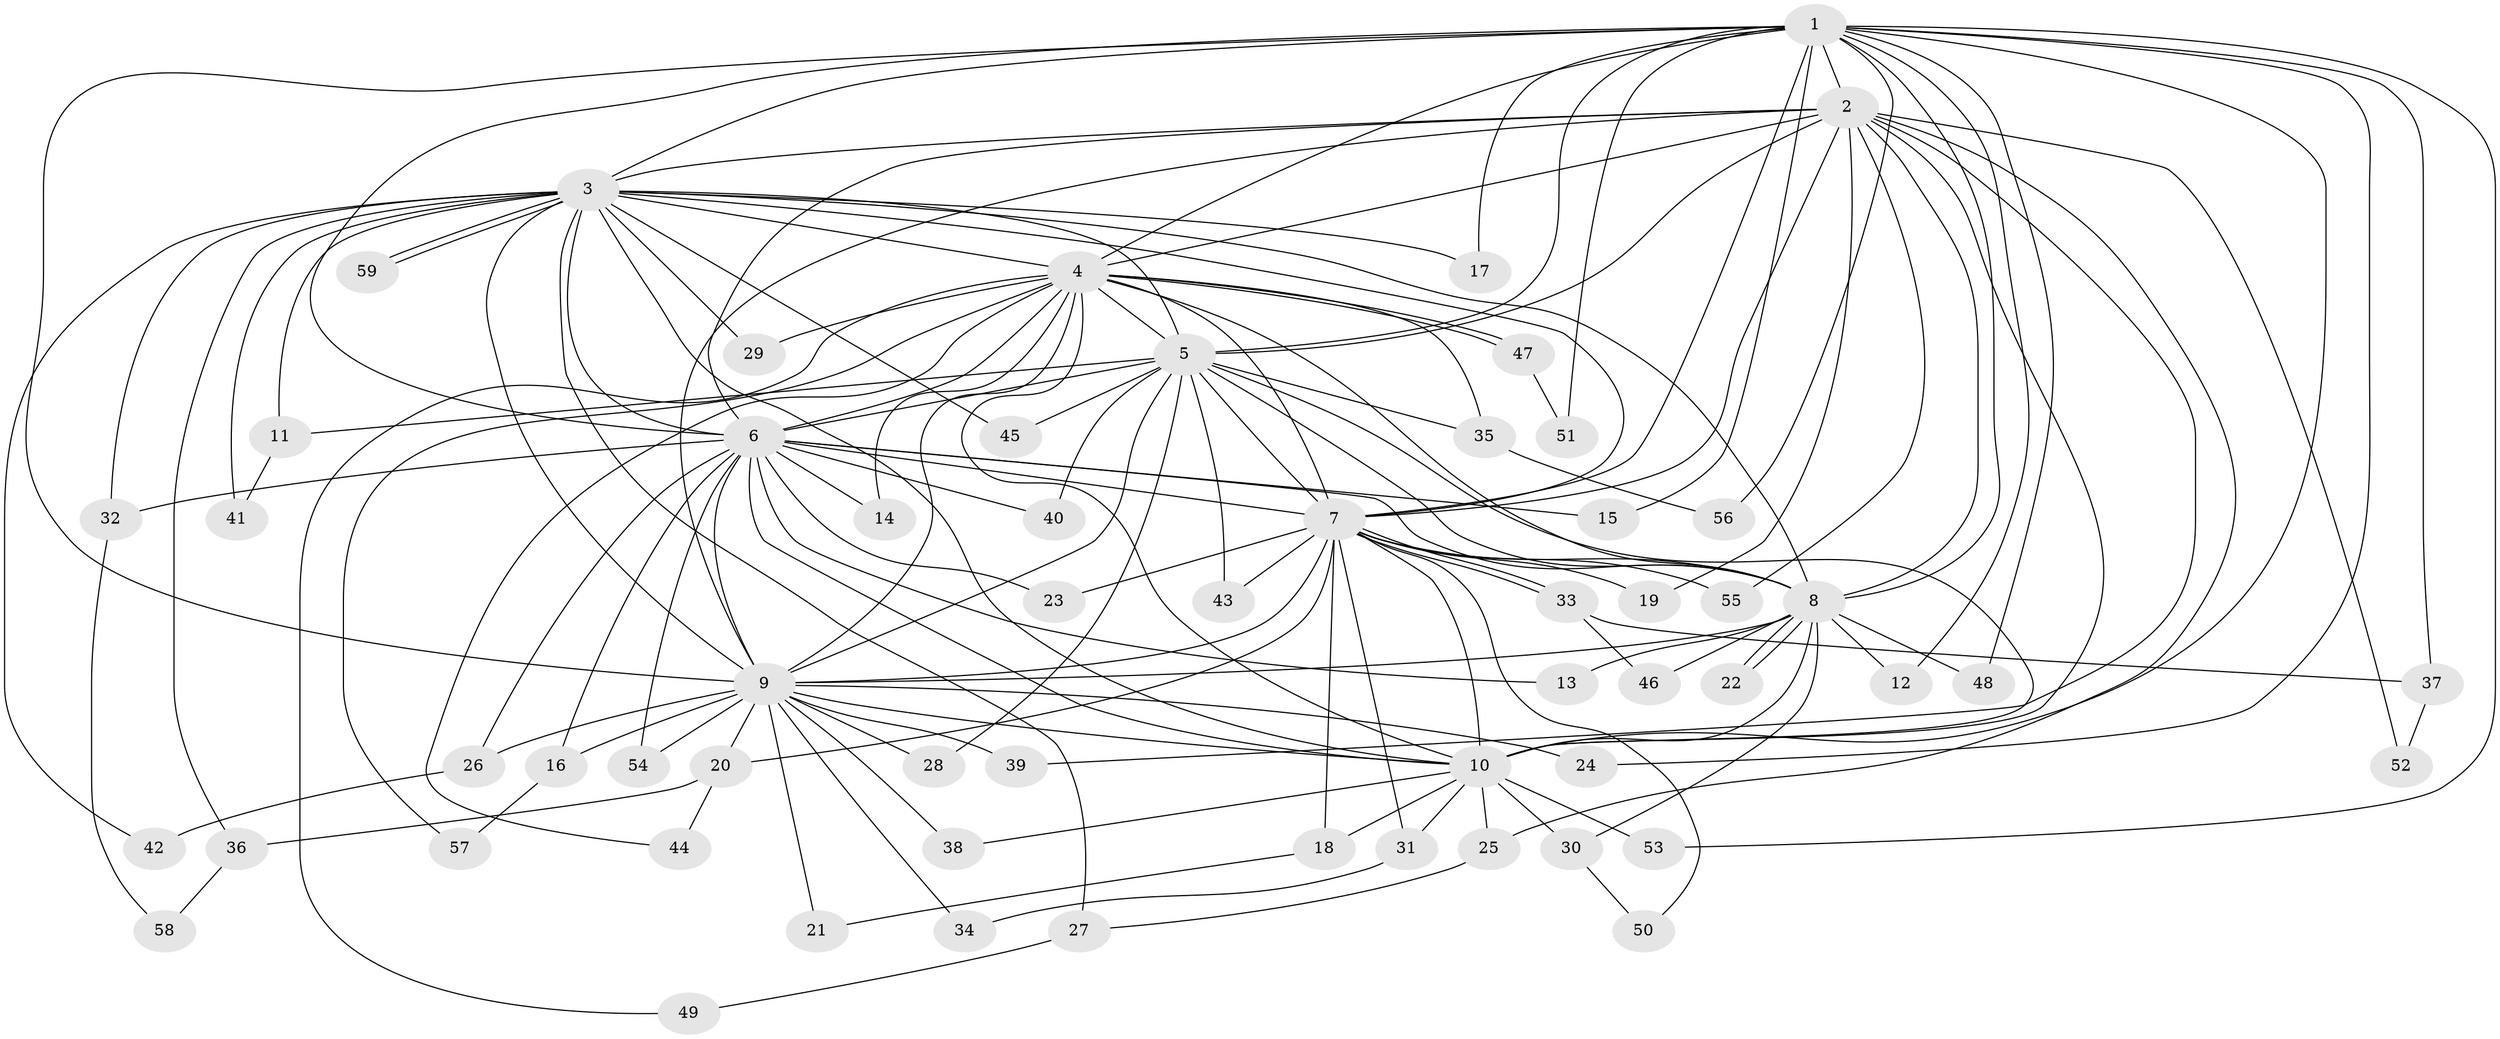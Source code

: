 // Generated by graph-tools (version 1.1) at 2025/43/03/09/25 04:43:15]
// undirected, 59 vertices, 143 edges
graph export_dot {
graph [start="1"]
  node [color=gray90,style=filled];
  1;
  2;
  3;
  4;
  5;
  6;
  7;
  8;
  9;
  10;
  11;
  12;
  13;
  14;
  15;
  16;
  17;
  18;
  19;
  20;
  21;
  22;
  23;
  24;
  25;
  26;
  27;
  28;
  29;
  30;
  31;
  32;
  33;
  34;
  35;
  36;
  37;
  38;
  39;
  40;
  41;
  42;
  43;
  44;
  45;
  46;
  47;
  48;
  49;
  50;
  51;
  52;
  53;
  54;
  55;
  56;
  57;
  58;
  59;
  1 -- 2;
  1 -- 3;
  1 -- 4;
  1 -- 5;
  1 -- 6;
  1 -- 7;
  1 -- 8;
  1 -- 9;
  1 -- 10;
  1 -- 12;
  1 -- 15;
  1 -- 17;
  1 -- 24;
  1 -- 37;
  1 -- 48;
  1 -- 51;
  1 -- 53;
  1 -- 56;
  2 -- 3;
  2 -- 4;
  2 -- 5;
  2 -- 6;
  2 -- 7;
  2 -- 8;
  2 -- 9;
  2 -- 10;
  2 -- 19;
  2 -- 25;
  2 -- 39;
  2 -- 52;
  2 -- 55;
  3 -- 4;
  3 -- 5;
  3 -- 6;
  3 -- 7;
  3 -- 8;
  3 -- 9;
  3 -- 10;
  3 -- 11;
  3 -- 17;
  3 -- 27;
  3 -- 29;
  3 -- 32;
  3 -- 36;
  3 -- 41;
  3 -- 42;
  3 -- 45;
  3 -- 59;
  3 -- 59;
  4 -- 5;
  4 -- 6;
  4 -- 7;
  4 -- 8;
  4 -- 9;
  4 -- 10;
  4 -- 14;
  4 -- 29;
  4 -- 35;
  4 -- 44;
  4 -- 47;
  4 -- 47;
  4 -- 49;
  4 -- 57;
  5 -- 6;
  5 -- 7;
  5 -- 8;
  5 -- 9;
  5 -- 10;
  5 -- 11;
  5 -- 28;
  5 -- 35;
  5 -- 40;
  5 -- 43;
  5 -- 45;
  6 -- 7;
  6 -- 8;
  6 -- 9;
  6 -- 10;
  6 -- 13;
  6 -- 14;
  6 -- 15;
  6 -- 16;
  6 -- 23;
  6 -- 26;
  6 -- 32;
  6 -- 40;
  6 -- 54;
  7 -- 8;
  7 -- 9;
  7 -- 10;
  7 -- 18;
  7 -- 19;
  7 -- 20;
  7 -- 23;
  7 -- 31;
  7 -- 33;
  7 -- 33;
  7 -- 43;
  7 -- 50;
  7 -- 55;
  8 -- 9;
  8 -- 10;
  8 -- 12;
  8 -- 13;
  8 -- 22;
  8 -- 22;
  8 -- 30;
  8 -- 46;
  8 -- 48;
  9 -- 10;
  9 -- 16;
  9 -- 20;
  9 -- 21;
  9 -- 24;
  9 -- 26;
  9 -- 28;
  9 -- 34;
  9 -- 38;
  9 -- 39;
  9 -- 54;
  10 -- 18;
  10 -- 25;
  10 -- 30;
  10 -- 31;
  10 -- 38;
  10 -- 53;
  11 -- 41;
  16 -- 57;
  18 -- 21;
  20 -- 36;
  20 -- 44;
  25 -- 27;
  26 -- 42;
  27 -- 49;
  30 -- 50;
  31 -- 34;
  32 -- 58;
  33 -- 37;
  33 -- 46;
  35 -- 56;
  36 -- 58;
  37 -- 52;
  47 -- 51;
}
